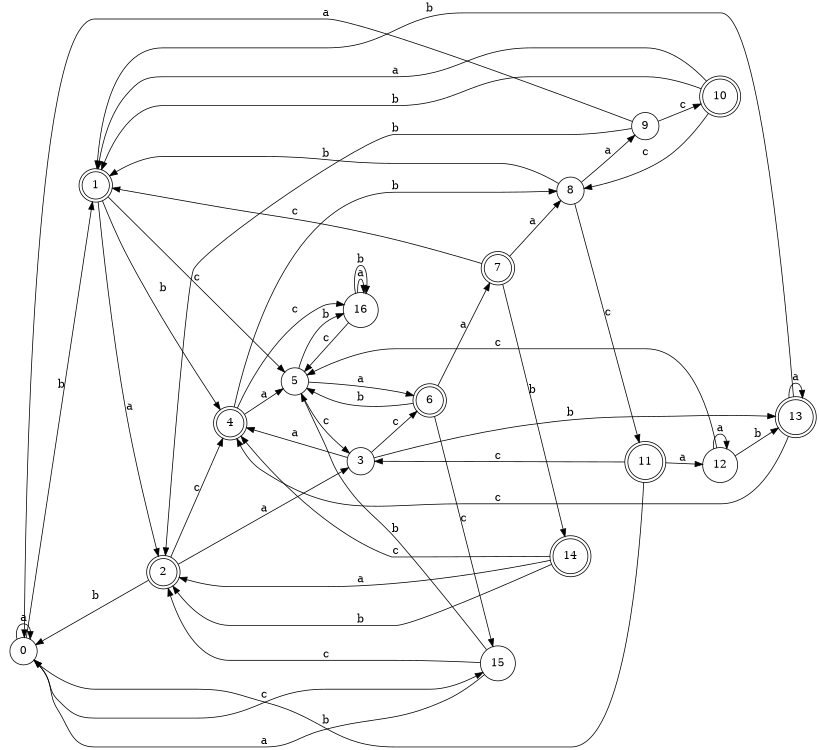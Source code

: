 digraph n14_1 {
__start0 [label="" shape="none"];

rankdir=LR;
size="8,5";

s0 [style="filled", color="black", fillcolor="white" shape="circle", label="0"];
s1 [style="rounded,filled", color="black", fillcolor="white" shape="doublecircle", label="1"];
s2 [style="rounded,filled", color="black", fillcolor="white" shape="doublecircle", label="2"];
s3 [style="filled", color="black", fillcolor="white" shape="circle", label="3"];
s4 [style="rounded,filled", color="black", fillcolor="white" shape="doublecircle", label="4"];
s5 [style="filled", color="black", fillcolor="white" shape="circle", label="5"];
s6 [style="rounded,filled", color="black", fillcolor="white" shape="doublecircle", label="6"];
s7 [style="rounded,filled", color="black", fillcolor="white" shape="doublecircle", label="7"];
s8 [style="filled", color="black", fillcolor="white" shape="circle", label="8"];
s9 [style="filled", color="black", fillcolor="white" shape="circle", label="9"];
s10 [style="rounded,filled", color="black", fillcolor="white" shape="doublecircle", label="10"];
s11 [style="rounded,filled", color="black", fillcolor="white" shape="doublecircle", label="11"];
s12 [style="filled", color="black", fillcolor="white" shape="circle", label="12"];
s13 [style="rounded,filled", color="black", fillcolor="white" shape="doublecircle", label="13"];
s14 [style="rounded,filled", color="black", fillcolor="white" shape="doublecircle", label="14"];
s15 [style="filled", color="black", fillcolor="white" shape="circle", label="15"];
s16 [style="filled", color="black", fillcolor="white" shape="circle", label="16"];
s0 -> s0 [label="a"];
s0 -> s1 [label="b"];
s0 -> s15 [label="c"];
s1 -> s2 [label="a"];
s1 -> s4 [label="b"];
s1 -> s5 [label="c"];
s2 -> s3 [label="a"];
s2 -> s0 [label="b"];
s2 -> s4 [label="c"];
s3 -> s4 [label="a"];
s3 -> s13 [label="b"];
s3 -> s6 [label="c"];
s4 -> s5 [label="a"];
s4 -> s8 [label="b"];
s4 -> s16 [label="c"];
s5 -> s6 [label="a"];
s5 -> s16 [label="b"];
s5 -> s3 [label="c"];
s6 -> s7 [label="a"];
s6 -> s5 [label="b"];
s6 -> s15 [label="c"];
s7 -> s8 [label="a"];
s7 -> s14 [label="b"];
s7 -> s1 [label="c"];
s8 -> s9 [label="a"];
s8 -> s1 [label="b"];
s8 -> s11 [label="c"];
s9 -> s0 [label="a"];
s9 -> s2 [label="b"];
s9 -> s10 [label="c"];
s10 -> s1 [label="a"];
s10 -> s1 [label="b"];
s10 -> s8 [label="c"];
s11 -> s12 [label="a"];
s11 -> s0 [label="b"];
s11 -> s3 [label="c"];
s12 -> s12 [label="a"];
s12 -> s13 [label="b"];
s12 -> s5 [label="c"];
s13 -> s13 [label="a"];
s13 -> s1 [label="b"];
s13 -> s4 [label="c"];
s14 -> s2 [label="a"];
s14 -> s2 [label="b"];
s14 -> s4 [label="c"];
s15 -> s0 [label="a"];
s15 -> s5 [label="b"];
s15 -> s2 [label="c"];
s16 -> s16 [label="a"];
s16 -> s16 [label="b"];
s16 -> s5 [label="c"];

}